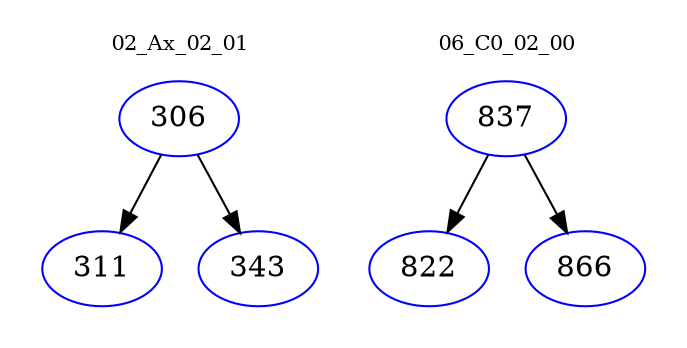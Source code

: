 digraph{
subgraph cluster_0 {
color = white
label = "02_Ax_02_01";
fontsize=10;
T0_306 [label="306", color="blue"]
T0_306 -> T0_311 [color="black"]
T0_311 [label="311", color="blue"]
T0_306 -> T0_343 [color="black"]
T0_343 [label="343", color="blue"]
}
subgraph cluster_1 {
color = white
label = "06_C0_02_00";
fontsize=10;
T1_837 [label="837", color="blue"]
T1_837 -> T1_822 [color="black"]
T1_822 [label="822", color="blue"]
T1_837 -> T1_866 [color="black"]
T1_866 [label="866", color="blue"]
}
}
